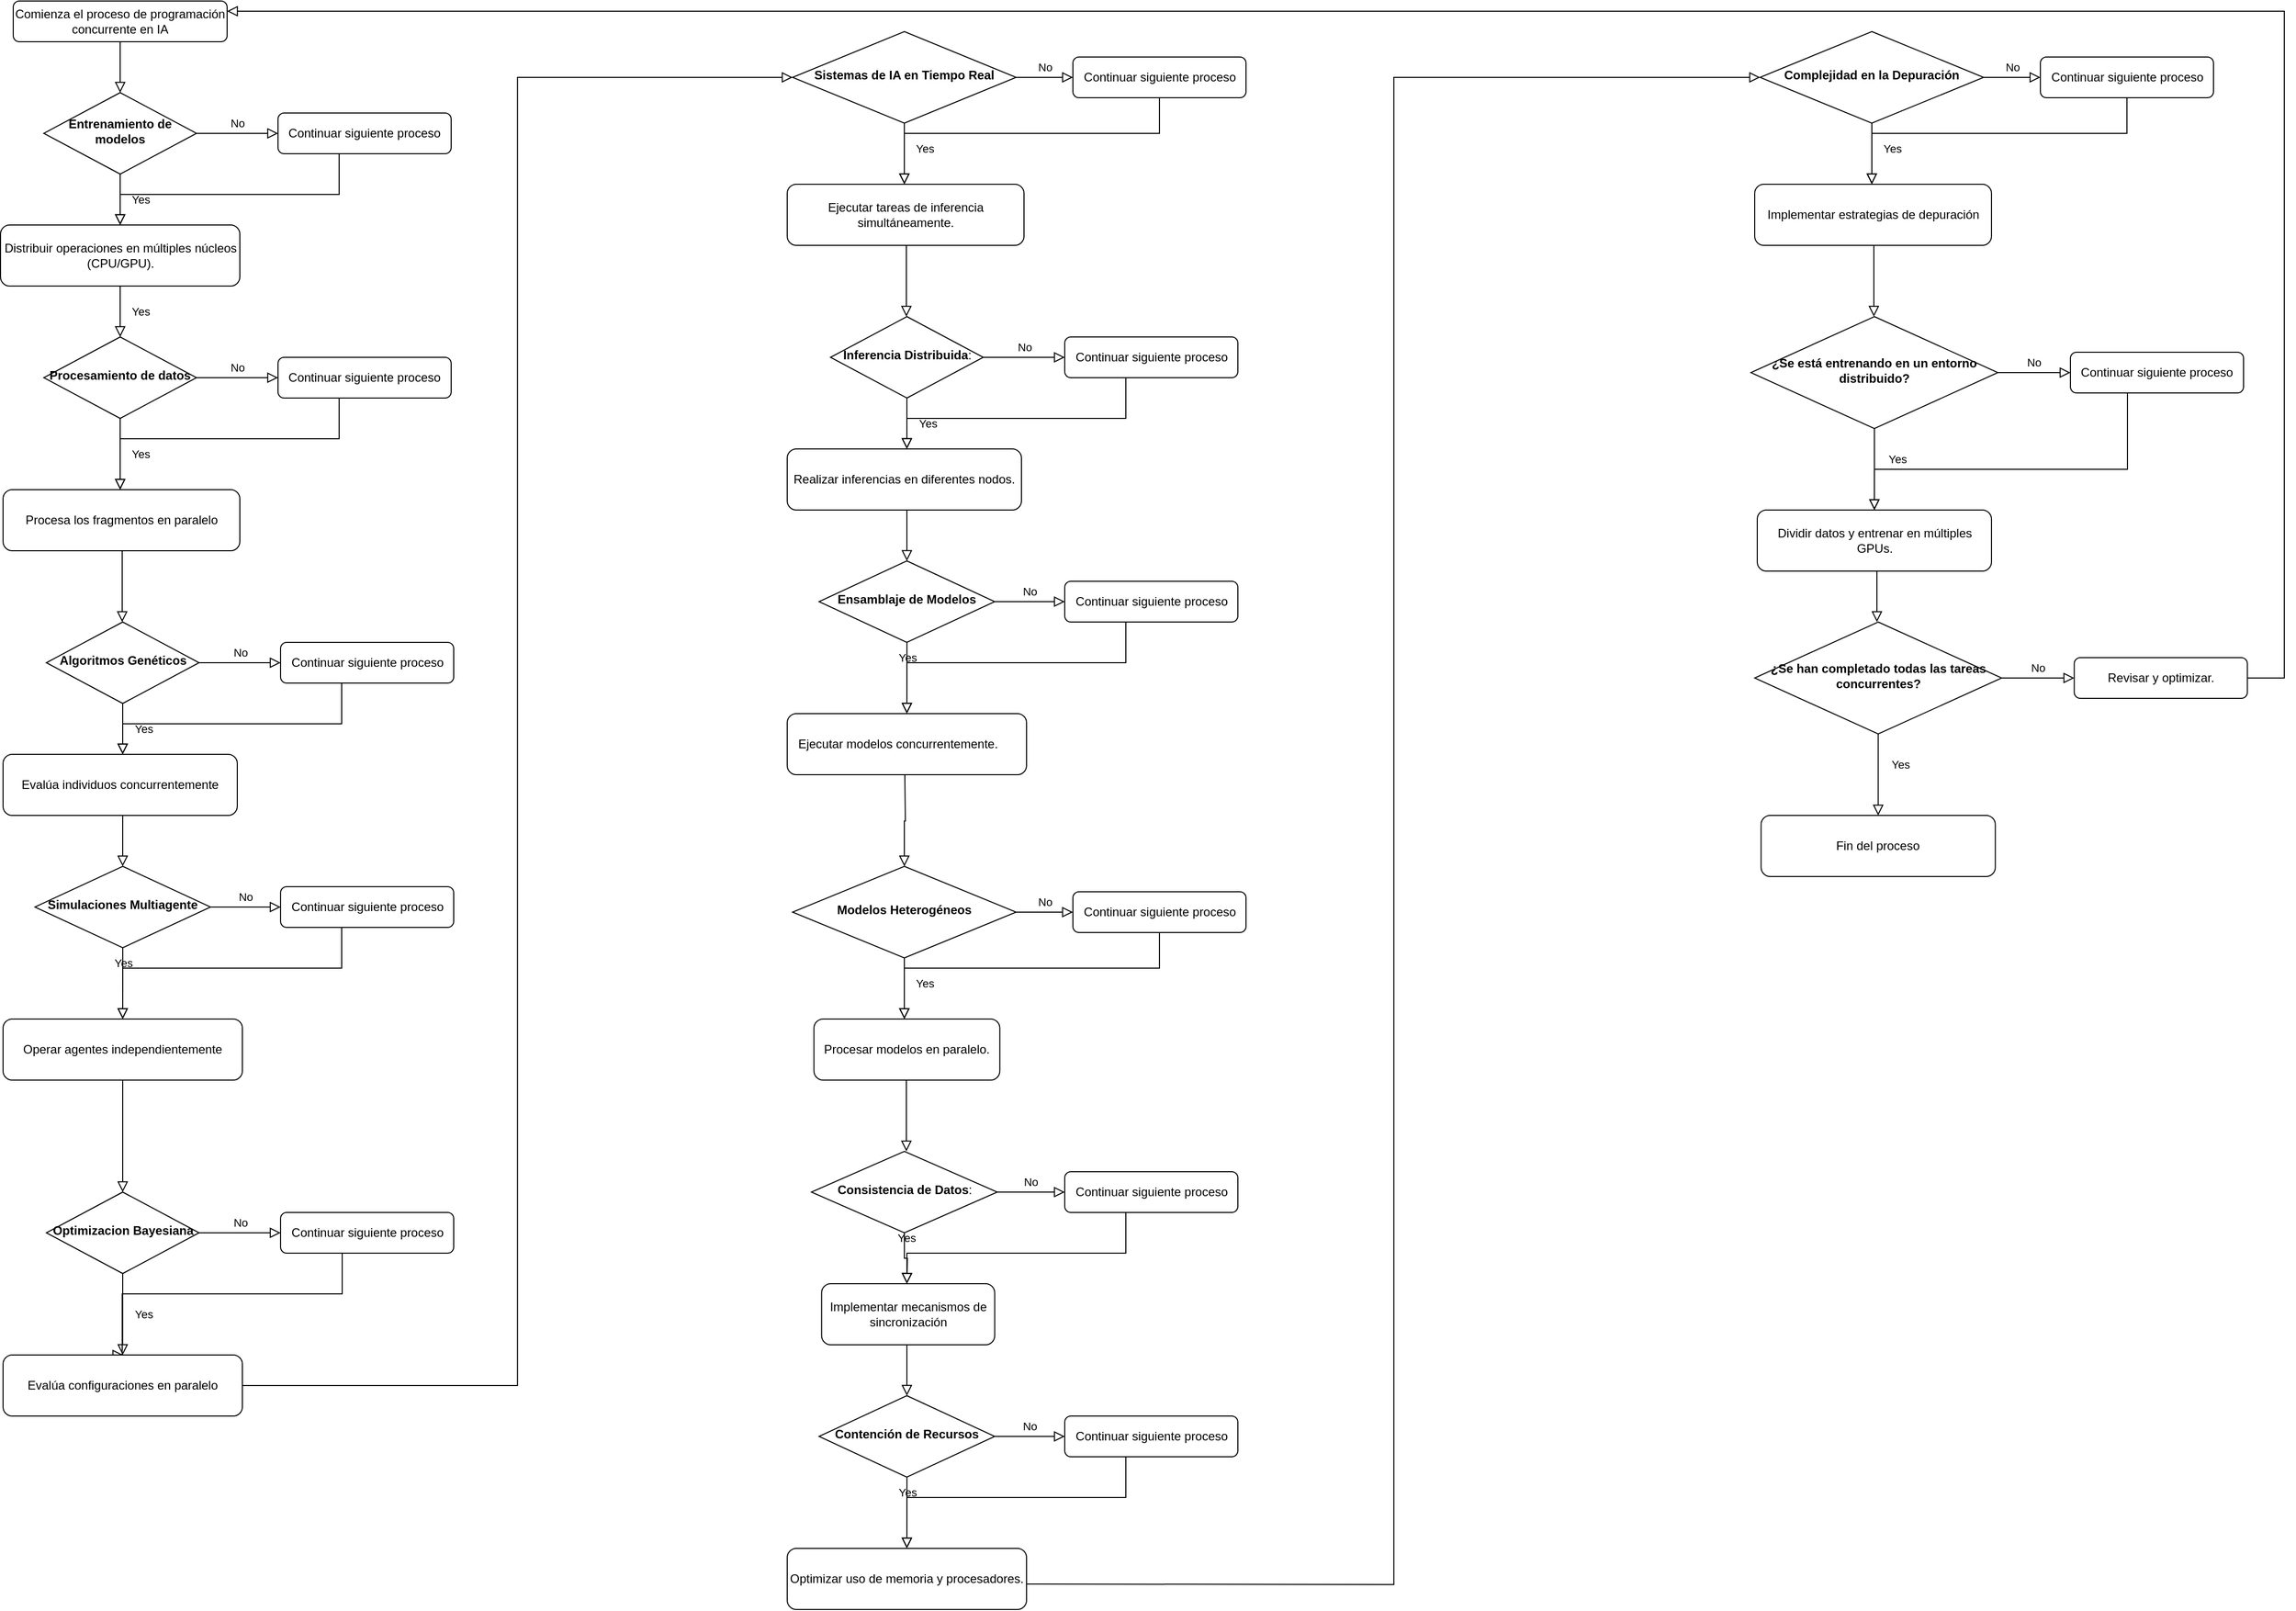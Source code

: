 <mxfile version="24.7.8">
  <diagram id="C5RBs43oDa-KdzZeNtuy" name="Page-1">
    <mxGraphModel dx="4400" dy="2130" grid="1" gridSize="10" guides="1" tooltips="1" connect="1" arrows="1" fold="1" page="1" pageScale="1" pageWidth="827" pageHeight="1169" math="0" shadow="0">
      <root>
        <mxCell id="WIyWlLk6GJQsqaUBKTNV-0" />
        <mxCell id="WIyWlLk6GJQsqaUBKTNV-1" parent="WIyWlLk6GJQsqaUBKTNV-0" />
        <mxCell id="WIyWlLk6GJQsqaUBKTNV-2" value="" style="rounded=0;html=1;jettySize=auto;orthogonalLoop=1;fontSize=11;endArrow=block;endFill=0;endSize=8;strokeWidth=1;shadow=0;labelBackgroundColor=none;edgeStyle=orthogonalEdgeStyle;" parent="WIyWlLk6GJQsqaUBKTNV-1" source="WIyWlLk6GJQsqaUBKTNV-3" target="WIyWlLk6GJQsqaUBKTNV-6" edge="1">
          <mxGeometry relative="1" as="geometry" />
        </mxCell>
        <mxCell id="WIyWlLk6GJQsqaUBKTNV-3" value="Comienza el proceso de programación concurrente en IA" style="rounded=1;whiteSpace=wrap;html=1;fontSize=12;glass=0;strokeWidth=1;shadow=0;" parent="WIyWlLk6GJQsqaUBKTNV-1" vertex="1">
          <mxGeometry x="90" y="80" width="210" height="40" as="geometry" />
        </mxCell>
        <mxCell id="WIyWlLk6GJQsqaUBKTNV-4" value="Yes" style="rounded=0;html=1;jettySize=auto;orthogonalLoop=1;fontSize=11;endArrow=block;endFill=0;endSize=8;strokeWidth=1;shadow=0;labelBackgroundColor=none;edgeStyle=orthogonalEdgeStyle;" parent="WIyWlLk6GJQsqaUBKTNV-1" source="WIyWlLk6GJQsqaUBKTNV-6" edge="1">
          <mxGeometry y="20" relative="1" as="geometry">
            <mxPoint as="offset" />
            <mxPoint x="195" y="300" as="targetPoint" />
          </mxGeometry>
        </mxCell>
        <mxCell id="WIyWlLk6GJQsqaUBKTNV-5" value="No" style="edgeStyle=orthogonalEdgeStyle;rounded=0;html=1;jettySize=auto;orthogonalLoop=1;fontSize=11;endArrow=block;endFill=0;endSize=8;strokeWidth=1;shadow=0;labelBackgroundColor=none;" parent="WIyWlLk6GJQsqaUBKTNV-1" source="WIyWlLk6GJQsqaUBKTNV-6" target="WIyWlLk6GJQsqaUBKTNV-7" edge="1">
          <mxGeometry y="10" relative="1" as="geometry">
            <mxPoint as="offset" />
          </mxGeometry>
        </mxCell>
        <mxCell id="WIyWlLk6GJQsqaUBKTNV-6" value="&lt;b&gt;Entrenamiento de modelos&lt;/b&gt;" style="rhombus;whiteSpace=wrap;html=1;shadow=0;fontFamily=Helvetica;fontSize=12;align=center;strokeWidth=1;spacing=6;spacingTop=-4;" parent="WIyWlLk6GJQsqaUBKTNV-1" vertex="1">
          <mxGeometry x="120" y="170" width="150" height="80" as="geometry" />
        </mxCell>
        <mxCell id="WIyWlLk6GJQsqaUBKTNV-7" value="Continuar siguiente proceso" style="rounded=1;whiteSpace=wrap;html=1;fontSize=12;glass=0;strokeWidth=1;shadow=0;" parent="WIyWlLk6GJQsqaUBKTNV-1" vertex="1">
          <mxGeometry x="350" y="190" width="170" height="40" as="geometry" />
        </mxCell>
        <mxCell id="CBO6Vm1dNy554DvEMSkb-5" value="" style="edgeStyle=orthogonalEdgeStyle;rounded=0;html=1;jettySize=auto;orthogonalLoop=1;fontSize=11;endArrow=block;endFill=0;endSize=8;strokeWidth=1;shadow=0;labelBackgroundColor=none;entryX=0.5;entryY=0;entryDx=0;entryDy=0;exitX=0.5;exitY=1;exitDx=0;exitDy=0;" edge="1" parent="WIyWlLk6GJQsqaUBKTNV-1" source="WIyWlLk6GJQsqaUBKTNV-7">
          <mxGeometry y="10" relative="1" as="geometry">
            <mxPoint as="offset" />
            <mxPoint x="310" y="270" as="sourcePoint" />
            <mxPoint x="195" y="300" as="targetPoint" />
            <Array as="points">
              <mxPoint x="410" y="230" />
              <mxPoint x="410" y="270" />
              <mxPoint x="195" y="270" />
            </Array>
          </mxGeometry>
        </mxCell>
        <mxCell id="CBO6Vm1dNy554DvEMSkb-6" value="Yes" style="rounded=0;html=1;jettySize=auto;orthogonalLoop=1;fontSize=11;endArrow=block;endFill=0;endSize=8;strokeWidth=1;shadow=0;labelBackgroundColor=none;edgeStyle=orthogonalEdgeStyle;" edge="1" parent="WIyWlLk6GJQsqaUBKTNV-1">
          <mxGeometry y="20" relative="1" as="geometry">
            <mxPoint as="offset" />
            <mxPoint x="195" y="560" as="targetPoint" />
            <mxPoint x="195" y="490" as="sourcePoint" />
          </mxGeometry>
        </mxCell>
        <mxCell id="CBO6Vm1dNy554DvEMSkb-7" value="No" style="edgeStyle=orthogonalEdgeStyle;rounded=0;html=1;jettySize=auto;orthogonalLoop=1;fontSize=11;endArrow=block;endFill=0;endSize=8;strokeWidth=1;shadow=0;labelBackgroundColor=none;" edge="1" parent="WIyWlLk6GJQsqaUBKTNV-1" source="CBO6Vm1dNy554DvEMSkb-8" target="CBO6Vm1dNy554DvEMSkb-9">
          <mxGeometry y="10" relative="1" as="geometry">
            <mxPoint as="offset" />
          </mxGeometry>
        </mxCell>
        <mxCell id="CBO6Vm1dNy554DvEMSkb-8" value="&lt;b&gt;Procesamiento de datos&lt;/b&gt;" style="rhombus;whiteSpace=wrap;html=1;shadow=0;fontFamily=Helvetica;fontSize=12;align=center;strokeWidth=1;spacing=6;spacingTop=-4;" vertex="1" parent="WIyWlLk6GJQsqaUBKTNV-1">
          <mxGeometry x="120" y="410" width="150" height="80" as="geometry" />
        </mxCell>
        <mxCell id="CBO6Vm1dNy554DvEMSkb-9" value="Continuar siguiente proceso" style="rounded=1;whiteSpace=wrap;html=1;fontSize=12;glass=0;strokeWidth=1;shadow=0;" vertex="1" parent="WIyWlLk6GJQsqaUBKTNV-1">
          <mxGeometry x="350" y="430" width="170" height="40" as="geometry" />
        </mxCell>
        <mxCell id="CBO6Vm1dNy554DvEMSkb-10" value="" style="edgeStyle=orthogonalEdgeStyle;rounded=0;html=1;jettySize=auto;orthogonalLoop=1;fontSize=11;endArrow=block;endFill=0;endSize=8;strokeWidth=1;shadow=0;labelBackgroundColor=none;exitX=0.5;exitY=1;exitDx=0;exitDy=0;" edge="1" parent="WIyWlLk6GJQsqaUBKTNV-1" source="CBO6Vm1dNy554DvEMSkb-9">
          <mxGeometry y="10" relative="1" as="geometry">
            <mxPoint as="offset" />
            <mxPoint x="310" y="510" as="sourcePoint" />
            <mxPoint x="195" y="560" as="targetPoint" />
            <Array as="points">
              <mxPoint x="410" y="470" />
              <mxPoint x="410" y="510" />
              <mxPoint x="195" y="510" />
            </Array>
          </mxGeometry>
        </mxCell>
        <mxCell id="CBO6Vm1dNy554DvEMSkb-23" value="Distribuir operaciones en múltiples núcleos (CPU/GPU)." style="rounded=1;whiteSpace=wrap;html=1;" vertex="1" parent="WIyWlLk6GJQsqaUBKTNV-1">
          <mxGeometry x="77.5" y="300" width="235" height="60" as="geometry" />
        </mxCell>
        <mxCell id="CBO6Vm1dNy554DvEMSkb-29" value="Yes" style="rounded=0;html=1;jettySize=auto;orthogonalLoop=1;fontSize=11;endArrow=block;endFill=0;endSize=8;strokeWidth=1;shadow=0;labelBackgroundColor=none;edgeStyle=orthogonalEdgeStyle;" edge="1" parent="WIyWlLk6GJQsqaUBKTNV-1">
          <mxGeometry y="20" relative="1" as="geometry">
            <mxPoint as="offset" />
            <mxPoint x="195" y="410" as="targetPoint" />
            <mxPoint x="195" y="360" as="sourcePoint" />
          </mxGeometry>
        </mxCell>
        <mxCell id="CBO6Vm1dNy554DvEMSkb-36" value="Procesa los fragmentos en paralelo" style="rounded=1;whiteSpace=wrap;html=1;" vertex="1" parent="WIyWlLk6GJQsqaUBKTNV-1">
          <mxGeometry x="80" y="560" width="232.5" height="60" as="geometry" />
        </mxCell>
        <mxCell id="CBO6Vm1dNy554DvEMSkb-37" value="Yes" style="rounded=0;html=1;jettySize=auto;orthogonalLoop=1;fontSize=11;endArrow=block;endFill=0;endSize=8;strokeWidth=1;shadow=0;labelBackgroundColor=none;edgeStyle=orthogonalEdgeStyle;" edge="1" parent="WIyWlLk6GJQsqaUBKTNV-1" source="CBO6Vm1dNy554DvEMSkb-39">
          <mxGeometry y="20" relative="1" as="geometry">
            <mxPoint as="offset" />
            <mxPoint x="197.5" y="820" as="targetPoint" />
          </mxGeometry>
        </mxCell>
        <mxCell id="CBO6Vm1dNy554DvEMSkb-38" value="No" style="edgeStyle=orthogonalEdgeStyle;rounded=0;html=1;jettySize=auto;orthogonalLoop=1;fontSize=11;endArrow=block;endFill=0;endSize=8;strokeWidth=1;shadow=0;labelBackgroundColor=none;" edge="1" parent="WIyWlLk6GJQsqaUBKTNV-1" source="CBO6Vm1dNy554DvEMSkb-39" target="CBO6Vm1dNy554DvEMSkb-40">
          <mxGeometry y="10" relative="1" as="geometry">
            <mxPoint as="offset" />
          </mxGeometry>
        </mxCell>
        <mxCell id="CBO6Vm1dNy554DvEMSkb-39" value="&lt;b&gt;Algoritmos Genéticos&lt;/b&gt;" style="rhombus;whiteSpace=wrap;html=1;shadow=0;fontFamily=Helvetica;fontSize=12;align=center;strokeWidth=1;spacing=6;spacingTop=-4;" vertex="1" parent="WIyWlLk6GJQsqaUBKTNV-1">
          <mxGeometry x="122.5" y="690" width="150" height="80" as="geometry" />
        </mxCell>
        <mxCell id="CBO6Vm1dNy554DvEMSkb-40" value="Continuar siguiente proceso" style="rounded=1;whiteSpace=wrap;html=1;fontSize=12;glass=0;strokeWidth=1;shadow=0;" vertex="1" parent="WIyWlLk6GJQsqaUBKTNV-1">
          <mxGeometry x="352.5" y="710" width="170" height="40" as="geometry" />
        </mxCell>
        <mxCell id="CBO6Vm1dNy554DvEMSkb-41" value="" style="edgeStyle=orthogonalEdgeStyle;rounded=0;html=1;jettySize=auto;orthogonalLoop=1;fontSize=11;endArrow=block;endFill=0;endSize=8;strokeWidth=1;shadow=0;labelBackgroundColor=none;entryX=0.5;entryY=0;entryDx=0;entryDy=0;exitX=0.5;exitY=1;exitDx=0;exitDy=0;" edge="1" parent="WIyWlLk6GJQsqaUBKTNV-1" source="CBO6Vm1dNy554DvEMSkb-40">
          <mxGeometry y="10" relative="1" as="geometry">
            <mxPoint as="offset" />
            <mxPoint x="312.5" y="790" as="sourcePoint" />
            <mxPoint x="197.5" y="820" as="targetPoint" />
            <Array as="points">
              <mxPoint x="412.5" y="750" />
              <mxPoint x="412.5" y="790" />
              <mxPoint x="197.5" y="790" />
            </Array>
          </mxGeometry>
        </mxCell>
        <mxCell id="CBO6Vm1dNy554DvEMSkb-42" value="Yes" style="rounded=0;html=1;jettySize=auto;orthogonalLoop=1;fontSize=11;endArrow=block;endFill=0;endSize=8;strokeWidth=1;shadow=0;labelBackgroundColor=none;edgeStyle=orthogonalEdgeStyle;" edge="1" parent="WIyWlLk6GJQsqaUBKTNV-1" source="CBO6Vm1dNy554DvEMSkb-44">
          <mxGeometry y="20" relative="1" as="geometry">
            <mxPoint as="offset" />
            <mxPoint x="197.5" y="1080" as="targetPoint" />
          </mxGeometry>
        </mxCell>
        <mxCell id="CBO6Vm1dNy554DvEMSkb-43" value="No" style="edgeStyle=orthogonalEdgeStyle;rounded=0;html=1;jettySize=auto;orthogonalLoop=1;fontSize=11;endArrow=block;endFill=0;endSize=8;strokeWidth=1;shadow=0;labelBackgroundColor=none;" edge="1" parent="WIyWlLk6GJQsqaUBKTNV-1" source="CBO6Vm1dNy554DvEMSkb-44" target="CBO6Vm1dNy554DvEMSkb-45">
          <mxGeometry y="10" relative="1" as="geometry">
            <mxPoint as="offset" />
          </mxGeometry>
        </mxCell>
        <mxCell id="CBO6Vm1dNy554DvEMSkb-44" value="&lt;b&gt;Simulaciones Multiagente&lt;/b&gt;" style="rhombus;whiteSpace=wrap;html=1;shadow=0;fontFamily=Helvetica;fontSize=12;align=center;strokeWidth=1;spacing=6;spacingTop=-4;" vertex="1" parent="WIyWlLk6GJQsqaUBKTNV-1">
          <mxGeometry x="111.25" y="930" width="172.5" height="80" as="geometry" />
        </mxCell>
        <mxCell id="CBO6Vm1dNy554DvEMSkb-45" value="Continuar siguiente proceso" style="rounded=1;whiteSpace=wrap;html=1;fontSize=12;glass=0;strokeWidth=1;shadow=0;" vertex="1" parent="WIyWlLk6GJQsqaUBKTNV-1">
          <mxGeometry x="352.5" y="950" width="170" height="40" as="geometry" />
        </mxCell>
        <mxCell id="CBO6Vm1dNy554DvEMSkb-46" value="" style="edgeStyle=orthogonalEdgeStyle;rounded=0;html=1;jettySize=auto;orthogonalLoop=1;fontSize=11;endArrow=block;endFill=0;endSize=8;strokeWidth=1;shadow=0;labelBackgroundColor=none;exitX=0.5;exitY=1;exitDx=0;exitDy=0;" edge="1" parent="WIyWlLk6GJQsqaUBKTNV-1" source="CBO6Vm1dNy554DvEMSkb-45">
          <mxGeometry y="10" relative="1" as="geometry">
            <mxPoint as="offset" />
            <mxPoint x="312.5" y="1030" as="sourcePoint" />
            <mxPoint x="197.5" y="1080" as="targetPoint" />
            <Array as="points">
              <mxPoint x="412.5" y="990" />
              <mxPoint x="412.5" y="1030" />
              <mxPoint x="197.5" y="1030" />
            </Array>
          </mxGeometry>
        </mxCell>
        <mxCell id="CBO6Vm1dNy554DvEMSkb-47" value="Evalúa individuos concurrentemente" style="rounded=1;whiteSpace=wrap;html=1;" vertex="1" parent="WIyWlLk6GJQsqaUBKTNV-1">
          <mxGeometry x="80" y="820" width="230" height="60" as="geometry" />
        </mxCell>
        <mxCell id="CBO6Vm1dNy554DvEMSkb-48" value="" style="rounded=0;html=1;jettySize=auto;orthogonalLoop=1;fontSize=11;endArrow=block;endFill=0;endSize=8;strokeWidth=1;shadow=0;labelBackgroundColor=none;edgeStyle=orthogonalEdgeStyle;" edge="1" parent="WIyWlLk6GJQsqaUBKTNV-1">
          <mxGeometry x="-0.012" y="20" relative="1" as="geometry">
            <mxPoint as="offset" />
            <mxPoint x="197.5" y="930" as="targetPoint" />
            <mxPoint x="197.5" y="880" as="sourcePoint" />
          </mxGeometry>
        </mxCell>
        <mxCell id="CBO6Vm1dNy554DvEMSkb-49" value="Operar agentes independientemente" style="rounded=1;whiteSpace=wrap;html=1;" vertex="1" parent="WIyWlLk6GJQsqaUBKTNV-1">
          <mxGeometry x="80" y="1080" width="235" height="60" as="geometry" />
        </mxCell>
        <mxCell id="CBO6Vm1dNy554DvEMSkb-52" value="" style="rounded=0;html=1;jettySize=auto;orthogonalLoop=1;fontSize=11;endArrow=block;endFill=0;endSize=8;strokeWidth=1;shadow=0;labelBackgroundColor=none;edgeStyle=orthogonalEdgeStyle;" edge="1" parent="WIyWlLk6GJQsqaUBKTNV-1">
          <mxGeometry x="0.008" y="20" relative="1" as="geometry">
            <mxPoint as="offset" />
            <mxPoint x="197" y="690" as="targetPoint" />
            <mxPoint x="197" y="620" as="sourcePoint" />
          </mxGeometry>
        </mxCell>
        <mxCell id="CBO6Vm1dNy554DvEMSkb-87" value="Yes" style="rounded=0;html=1;jettySize=auto;orthogonalLoop=1;fontSize=11;endArrow=block;endFill=0;endSize=8;strokeWidth=1;shadow=0;labelBackgroundColor=none;edgeStyle=orthogonalEdgeStyle;entryX=0.5;entryY=0;entryDx=0;entryDy=0;" edge="1" parent="WIyWlLk6GJQsqaUBKTNV-1" source="CBO6Vm1dNy554DvEMSkb-89" target="CBO6Vm1dNy554DvEMSkb-97">
          <mxGeometry y="20" relative="1" as="geometry">
            <mxPoint as="offset" />
            <mxPoint x="197.5" y="1380" as="targetPoint" />
          </mxGeometry>
        </mxCell>
        <mxCell id="CBO6Vm1dNy554DvEMSkb-88" value="No" style="edgeStyle=orthogonalEdgeStyle;rounded=0;html=1;jettySize=auto;orthogonalLoop=1;fontSize=11;endArrow=block;endFill=0;endSize=8;strokeWidth=1;shadow=0;labelBackgroundColor=none;" edge="1" parent="WIyWlLk6GJQsqaUBKTNV-1" source="CBO6Vm1dNy554DvEMSkb-89" target="CBO6Vm1dNy554DvEMSkb-90">
          <mxGeometry y="10" relative="1" as="geometry">
            <mxPoint as="offset" />
          </mxGeometry>
        </mxCell>
        <mxCell id="CBO6Vm1dNy554DvEMSkb-89" value="&lt;b&gt;Optimizacion Bayesiana&lt;/b&gt;" style="rhombus;whiteSpace=wrap;html=1;shadow=0;fontFamily=Helvetica;fontSize=12;align=center;strokeWidth=1;spacing=6;spacingTop=-4;" vertex="1" parent="WIyWlLk6GJQsqaUBKTNV-1">
          <mxGeometry x="122.5" y="1250" width="150" height="80" as="geometry" />
        </mxCell>
        <mxCell id="CBO6Vm1dNy554DvEMSkb-90" value="Continuar siguiente proceso" style="rounded=1;whiteSpace=wrap;html=1;fontSize=12;glass=0;strokeWidth=1;shadow=0;" vertex="1" parent="WIyWlLk6GJQsqaUBKTNV-1">
          <mxGeometry x="352.5" y="1270" width="170" height="40" as="geometry" />
        </mxCell>
        <mxCell id="CBO6Vm1dNy554DvEMSkb-91" value="" style="edgeStyle=orthogonalEdgeStyle;rounded=0;html=1;jettySize=auto;orthogonalLoop=1;fontSize=11;endArrow=block;endFill=0;endSize=8;strokeWidth=1;shadow=0;labelBackgroundColor=none;exitX=0.5;exitY=1;exitDx=0;exitDy=0;" edge="1" parent="WIyWlLk6GJQsqaUBKTNV-1" source="CBO6Vm1dNy554DvEMSkb-90">
          <mxGeometry y="10" relative="1" as="geometry">
            <mxPoint as="offset" />
            <mxPoint x="312.5" y="1350" as="sourcePoint" />
            <mxPoint x="198" y="1410" as="targetPoint" />
            <Array as="points">
              <mxPoint x="413" y="1310" />
              <mxPoint x="413" y="1350" />
              <mxPoint x="197" y="1350" />
            </Array>
          </mxGeometry>
        </mxCell>
        <mxCell id="CBO6Vm1dNy554DvEMSkb-92" value="Yes" style="rounded=0;html=1;jettySize=auto;orthogonalLoop=1;fontSize=11;endArrow=block;endFill=0;endSize=8;strokeWidth=1;shadow=0;labelBackgroundColor=none;edgeStyle=orthogonalEdgeStyle;" edge="1" parent="WIyWlLk6GJQsqaUBKTNV-1">
          <mxGeometry y="20" relative="1" as="geometry">
            <mxPoint as="offset" />
            <mxPoint x="965" y="260" as="targetPoint" />
            <mxPoint x="965" y="190" as="sourcePoint" />
          </mxGeometry>
        </mxCell>
        <mxCell id="CBO6Vm1dNy554DvEMSkb-93" value="No" style="edgeStyle=orthogonalEdgeStyle;rounded=0;html=1;jettySize=auto;orthogonalLoop=1;fontSize=11;endArrow=block;endFill=0;endSize=8;strokeWidth=1;shadow=0;labelBackgroundColor=none;" edge="1" parent="WIyWlLk6GJQsqaUBKTNV-1" source="CBO6Vm1dNy554DvEMSkb-94" target="CBO6Vm1dNy554DvEMSkb-95">
          <mxGeometry y="10" relative="1" as="geometry">
            <mxPoint as="offset" />
          </mxGeometry>
        </mxCell>
        <mxCell id="CBO6Vm1dNy554DvEMSkb-94" value="&lt;b&gt;Sistemas de IA en Tiempo Real&lt;/b&gt;" style="rhombus;whiteSpace=wrap;html=1;shadow=0;fontFamily=Helvetica;fontSize=12;align=center;strokeWidth=1;spacing=6;spacingTop=-4;" vertex="1" parent="WIyWlLk6GJQsqaUBKTNV-1">
          <mxGeometry x="855.25" y="110" width="219.5" height="90" as="geometry" />
        </mxCell>
        <mxCell id="CBO6Vm1dNy554DvEMSkb-95" value="Continuar siguiente proceso" style="rounded=1;whiteSpace=wrap;html=1;fontSize=12;glass=0;strokeWidth=1;shadow=0;" vertex="1" parent="WIyWlLk6GJQsqaUBKTNV-1">
          <mxGeometry x="1130.5" y="135" width="170" height="40" as="geometry" />
        </mxCell>
        <mxCell id="CBO6Vm1dNy554DvEMSkb-96" value="" style="edgeStyle=orthogonalEdgeStyle;rounded=0;html=1;jettySize=auto;orthogonalLoop=1;fontSize=11;endArrow=block;endFill=0;endSize=8;strokeWidth=1;shadow=0;labelBackgroundColor=none;exitX=0.5;exitY=1;exitDx=0;exitDy=0;" edge="1" parent="WIyWlLk6GJQsqaUBKTNV-1" source="CBO6Vm1dNy554DvEMSkb-95">
          <mxGeometry y="10" relative="1" as="geometry">
            <mxPoint as="offset" />
            <mxPoint x="1080" y="210" as="sourcePoint" />
            <mxPoint x="965" y="260" as="targetPoint" />
            <Array as="points">
              <mxPoint x="1215.5" y="210" />
              <mxPoint x="965.5" y="210" />
            </Array>
          </mxGeometry>
        </mxCell>
        <mxCell id="CBO6Vm1dNy554DvEMSkb-97" value="Evalúa configuraciones en paralelo" style="rounded=1;whiteSpace=wrap;html=1;" vertex="1" parent="WIyWlLk6GJQsqaUBKTNV-1">
          <mxGeometry x="80" y="1410" width="235" height="60" as="geometry" />
        </mxCell>
        <mxCell id="CBO6Vm1dNy554DvEMSkb-98" value="" style="rounded=0;html=1;jettySize=auto;orthogonalLoop=1;fontSize=11;endArrow=block;endFill=0;endSize=8;strokeWidth=1;shadow=0;labelBackgroundColor=none;edgeStyle=orthogonalEdgeStyle;entryX=0;entryY=0.5;entryDx=0;entryDy=0;exitX=1;exitY=0.5;exitDx=0;exitDy=0;" edge="1" parent="WIyWlLk6GJQsqaUBKTNV-1" source="CBO6Vm1dNy554DvEMSkb-97" target="CBO6Vm1dNy554DvEMSkb-94">
          <mxGeometry y="20" relative="1" as="geometry">
            <mxPoint as="offset" />
            <mxPoint x="804.5" y="350" as="targetPoint" />
            <mxPoint x="500" y="290" as="sourcePoint" />
          </mxGeometry>
        </mxCell>
        <mxCell id="CBO6Vm1dNy554DvEMSkb-99" value="Ejecutar tareas de inferencia simultáneamente." style="rounded=1;whiteSpace=wrap;html=1;" vertex="1" parent="WIyWlLk6GJQsqaUBKTNV-1">
          <mxGeometry x="850" y="260" width="232.5" height="60" as="geometry" />
        </mxCell>
        <mxCell id="CBO6Vm1dNy554DvEMSkb-100" value="Yes" style="rounded=0;html=1;jettySize=auto;orthogonalLoop=1;fontSize=11;endArrow=block;endFill=0;endSize=8;strokeWidth=1;shadow=0;labelBackgroundColor=none;edgeStyle=orthogonalEdgeStyle;" edge="1" parent="WIyWlLk6GJQsqaUBKTNV-1" source="CBO6Vm1dNy554DvEMSkb-102">
          <mxGeometry y="20" relative="1" as="geometry">
            <mxPoint as="offset" />
            <mxPoint x="967.5" y="520" as="targetPoint" />
          </mxGeometry>
        </mxCell>
        <mxCell id="CBO6Vm1dNy554DvEMSkb-101" value="No" style="edgeStyle=orthogonalEdgeStyle;rounded=0;html=1;jettySize=auto;orthogonalLoop=1;fontSize=11;endArrow=block;endFill=0;endSize=8;strokeWidth=1;shadow=0;labelBackgroundColor=none;" edge="1" parent="WIyWlLk6GJQsqaUBKTNV-1" source="CBO6Vm1dNy554DvEMSkb-102" target="CBO6Vm1dNy554DvEMSkb-103">
          <mxGeometry y="10" relative="1" as="geometry">
            <mxPoint as="offset" />
          </mxGeometry>
        </mxCell>
        <mxCell id="CBO6Vm1dNy554DvEMSkb-102" value="&lt;strong&gt;Inferencia Distribuida&lt;/strong&gt;:" style="rhombus;whiteSpace=wrap;html=1;shadow=0;fontFamily=Helvetica;fontSize=12;align=center;strokeWidth=1;spacing=6;spacingTop=-4;" vertex="1" parent="WIyWlLk6GJQsqaUBKTNV-1">
          <mxGeometry x="892.5" y="390" width="150" height="80" as="geometry" />
        </mxCell>
        <mxCell id="CBO6Vm1dNy554DvEMSkb-103" value="Continuar siguiente proceso" style="rounded=1;whiteSpace=wrap;html=1;fontSize=12;glass=0;strokeWidth=1;shadow=0;" vertex="1" parent="WIyWlLk6GJQsqaUBKTNV-1">
          <mxGeometry x="1122.5" y="410" width="170" height="40" as="geometry" />
        </mxCell>
        <mxCell id="CBO6Vm1dNy554DvEMSkb-104" value="" style="edgeStyle=orthogonalEdgeStyle;rounded=0;html=1;jettySize=auto;orthogonalLoop=1;fontSize=11;endArrow=block;endFill=0;endSize=8;strokeWidth=1;shadow=0;labelBackgroundColor=none;entryX=0.5;entryY=0;entryDx=0;entryDy=0;exitX=0.5;exitY=1;exitDx=0;exitDy=0;" edge="1" parent="WIyWlLk6GJQsqaUBKTNV-1" source="CBO6Vm1dNy554DvEMSkb-103">
          <mxGeometry y="10" relative="1" as="geometry">
            <mxPoint as="offset" />
            <mxPoint x="1082.5" y="490" as="sourcePoint" />
            <mxPoint x="967.5" y="520" as="targetPoint" />
            <Array as="points">
              <mxPoint x="1182.5" y="450" />
              <mxPoint x="1182.5" y="490" />
              <mxPoint x="967.5" y="490" />
            </Array>
          </mxGeometry>
        </mxCell>
        <mxCell id="CBO6Vm1dNy554DvEMSkb-105" value="Yes" style="rounded=0;html=1;jettySize=auto;orthogonalLoop=1;fontSize=11;endArrow=block;endFill=0;endSize=8;strokeWidth=1;shadow=0;labelBackgroundColor=none;edgeStyle=orthogonalEdgeStyle;" edge="1" parent="WIyWlLk6GJQsqaUBKTNV-1" source="CBO6Vm1dNy554DvEMSkb-107">
          <mxGeometry y="20" relative="1" as="geometry">
            <mxPoint as="offset" />
            <mxPoint x="967.5" y="780" as="targetPoint" />
          </mxGeometry>
        </mxCell>
        <mxCell id="CBO6Vm1dNy554DvEMSkb-106" value="No" style="edgeStyle=orthogonalEdgeStyle;rounded=0;html=1;jettySize=auto;orthogonalLoop=1;fontSize=11;endArrow=block;endFill=0;endSize=8;strokeWidth=1;shadow=0;labelBackgroundColor=none;" edge="1" parent="WIyWlLk6GJQsqaUBKTNV-1" source="CBO6Vm1dNy554DvEMSkb-107" target="CBO6Vm1dNy554DvEMSkb-108">
          <mxGeometry y="10" relative="1" as="geometry">
            <mxPoint as="offset" />
          </mxGeometry>
        </mxCell>
        <mxCell id="CBO6Vm1dNy554DvEMSkb-107" value="&lt;strong&gt;Ensamblaje de Modelos&lt;/strong&gt;" style="rhombus;whiteSpace=wrap;html=1;shadow=0;fontFamily=Helvetica;fontSize=12;align=center;strokeWidth=1;spacing=6;spacingTop=-4;" vertex="1" parent="WIyWlLk6GJQsqaUBKTNV-1">
          <mxGeometry x="881.25" y="630" width="172.5" height="80" as="geometry" />
        </mxCell>
        <mxCell id="CBO6Vm1dNy554DvEMSkb-108" value="Continuar siguiente proceso" style="rounded=1;whiteSpace=wrap;html=1;fontSize=12;glass=0;strokeWidth=1;shadow=0;" vertex="1" parent="WIyWlLk6GJQsqaUBKTNV-1">
          <mxGeometry x="1122.5" y="650" width="170" height="40" as="geometry" />
        </mxCell>
        <mxCell id="CBO6Vm1dNy554DvEMSkb-109" value="" style="edgeStyle=orthogonalEdgeStyle;rounded=0;html=1;jettySize=auto;orthogonalLoop=1;fontSize=11;endArrow=block;endFill=0;endSize=8;strokeWidth=1;shadow=0;labelBackgroundColor=none;exitX=0.5;exitY=1;exitDx=0;exitDy=0;" edge="1" parent="WIyWlLk6GJQsqaUBKTNV-1" source="CBO6Vm1dNy554DvEMSkb-108">
          <mxGeometry y="10" relative="1" as="geometry">
            <mxPoint as="offset" />
            <mxPoint x="1082.5" y="730" as="sourcePoint" />
            <mxPoint x="967.5" y="780" as="targetPoint" />
            <Array as="points">
              <mxPoint x="1182.5" y="690" />
              <mxPoint x="1182.5" y="730" />
              <mxPoint x="967.5" y="730" />
            </Array>
          </mxGeometry>
        </mxCell>
        <mxCell id="CBO6Vm1dNy554DvEMSkb-110" value="Realizar inferencias en diferentes nodos." style="rounded=1;whiteSpace=wrap;html=1;" vertex="1" parent="WIyWlLk6GJQsqaUBKTNV-1">
          <mxGeometry x="850" y="520" width="230" height="60" as="geometry" />
        </mxCell>
        <mxCell id="CBO6Vm1dNy554DvEMSkb-111" value="" style="rounded=0;html=1;jettySize=auto;orthogonalLoop=1;fontSize=11;endArrow=block;endFill=0;endSize=8;strokeWidth=1;shadow=0;labelBackgroundColor=none;edgeStyle=orthogonalEdgeStyle;" edge="1" parent="WIyWlLk6GJQsqaUBKTNV-1">
          <mxGeometry y="20" relative="1" as="geometry">
            <mxPoint as="offset" />
            <mxPoint x="967.5" y="630" as="targetPoint" />
            <mxPoint x="967.5" y="580" as="sourcePoint" />
          </mxGeometry>
        </mxCell>
        <mxCell id="CBO6Vm1dNy554DvEMSkb-112" value="Ejecutar modelos concurrentemente.&lt;span style=&quot;white-space: pre;&quot;&gt;&#x9;&lt;/span&gt;" style="rounded=1;whiteSpace=wrap;html=1;" vertex="1" parent="WIyWlLk6GJQsqaUBKTNV-1">
          <mxGeometry x="850" y="780" width="235" height="60" as="geometry" />
        </mxCell>
        <mxCell id="CBO6Vm1dNy554DvEMSkb-113" value="" style="rounded=0;html=1;jettySize=auto;orthogonalLoop=1;fontSize=11;endArrow=block;endFill=0;endSize=8;strokeWidth=1;shadow=0;labelBackgroundColor=none;edgeStyle=orthogonalEdgeStyle;" edge="1" parent="WIyWlLk6GJQsqaUBKTNV-1">
          <mxGeometry y="20" relative="1" as="geometry">
            <mxPoint as="offset" />
            <mxPoint x="967" y="390" as="targetPoint" />
            <mxPoint x="967" y="320" as="sourcePoint" />
          </mxGeometry>
        </mxCell>
        <mxCell id="CBO6Vm1dNy554DvEMSkb-114" value="" style="edgeStyle=orthogonalEdgeStyle;rounded=0;html=1;jettySize=auto;orthogonalLoop=1;fontSize=11;endArrow=block;endFill=0;endSize=8;strokeWidth=1;shadow=0;labelBackgroundColor=none;entryX=0.5;entryY=0;entryDx=0;entryDy=0;exitX=0.5;exitY=1;exitDx=0;exitDy=0;" edge="1" parent="WIyWlLk6GJQsqaUBKTNV-1" source="CBO6Vm1dNy554DvEMSkb-49" target="CBO6Vm1dNy554DvEMSkb-89">
          <mxGeometry y="10" relative="1" as="geometry">
            <mxPoint as="offset" />
            <mxPoint x="198" y="1170" as="sourcePoint" />
            <mxPoint x="390" y="1155" as="targetPoint" />
            <Array as="points">
              <mxPoint x="198" y="1220" />
            </Array>
          </mxGeometry>
        </mxCell>
        <mxCell id="CBO6Vm1dNy554DvEMSkb-167" value="Yes" style="rounded=0;html=1;jettySize=auto;orthogonalLoop=1;fontSize=11;endArrow=block;endFill=0;endSize=8;strokeWidth=1;shadow=0;labelBackgroundColor=none;edgeStyle=orthogonalEdgeStyle;" edge="1" parent="WIyWlLk6GJQsqaUBKTNV-1">
          <mxGeometry y="20" relative="1" as="geometry">
            <mxPoint as="offset" />
            <mxPoint x="965" y="1080" as="targetPoint" />
            <mxPoint x="965" y="1010" as="sourcePoint" />
          </mxGeometry>
        </mxCell>
        <mxCell id="CBO6Vm1dNy554DvEMSkb-168" value="No" style="edgeStyle=orthogonalEdgeStyle;rounded=0;html=1;jettySize=auto;orthogonalLoop=1;fontSize=11;endArrow=block;endFill=0;endSize=8;strokeWidth=1;shadow=0;labelBackgroundColor=none;" edge="1" parent="WIyWlLk6GJQsqaUBKTNV-1" source="CBO6Vm1dNy554DvEMSkb-169" target="CBO6Vm1dNy554DvEMSkb-170">
          <mxGeometry y="10" relative="1" as="geometry">
            <mxPoint as="offset" />
          </mxGeometry>
        </mxCell>
        <mxCell id="CBO6Vm1dNy554DvEMSkb-169" value="&lt;b&gt;Modelos Heterogéneos&lt;/b&gt;" style="rhombus;whiteSpace=wrap;html=1;shadow=0;fontFamily=Helvetica;fontSize=12;align=center;strokeWidth=1;spacing=6;spacingTop=-4;" vertex="1" parent="WIyWlLk6GJQsqaUBKTNV-1">
          <mxGeometry x="855.25" y="930" width="219.5" height="90" as="geometry" />
        </mxCell>
        <mxCell id="CBO6Vm1dNy554DvEMSkb-170" value="Continuar siguiente proceso" style="rounded=1;whiteSpace=wrap;html=1;fontSize=12;glass=0;strokeWidth=1;shadow=0;" vertex="1" parent="WIyWlLk6GJQsqaUBKTNV-1">
          <mxGeometry x="1130.5" y="955" width="170" height="40" as="geometry" />
        </mxCell>
        <mxCell id="CBO6Vm1dNy554DvEMSkb-171" value="" style="edgeStyle=orthogonalEdgeStyle;rounded=0;html=1;jettySize=auto;orthogonalLoop=1;fontSize=11;endArrow=block;endFill=0;endSize=8;strokeWidth=1;shadow=0;labelBackgroundColor=none;exitX=0.5;exitY=1;exitDx=0;exitDy=0;" edge="1" parent="WIyWlLk6GJQsqaUBKTNV-1" source="CBO6Vm1dNy554DvEMSkb-170">
          <mxGeometry y="10" relative="1" as="geometry">
            <mxPoint as="offset" />
            <mxPoint x="1080" y="1030" as="sourcePoint" />
            <mxPoint x="965" y="1080" as="targetPoint" />
            <Array as="points">
              <mxPoint x="1215.5" y="1030" />
              <mxPoint x="965.5" y="1030" />
            </Array>
          </mxGeometry>
        </mxCell>
        <mxCell id="CBO6Vm1dNy554DvEMSkb-172" value="Procesar modelos en paralelo." style="rounded=1;whiteSpace=wrap;html=1;" vertex="1" parent="WIyWlLk6GJQsqaUBKTNV-1">
          <mxGeometry x="876.25" y="1080" width="182.5" height="60" as="geometry" />
        </mxCell>
        <mxCell id="CBO6Vm1dNy554DvEMSkb-173" value="Yes" style="rounded=0;html=1;jettySize=auto;orthogonalLoop=1;fontSize=11;endArrow=block;endFill=0;endSize=8;strokeWidth=1;shadow=0;labelBackgroundColor=none;edgeStyle=orthogonalEdgeStyle;" edge="1" parent="WIyWlLk6GJQsqaUBKTNV-1" source="CBO6Vm1dNy554DvEMSkb-175">
          <mxGeometry y="20" relative="1" as="geometry">
            <mxPoint as="offset" />
            <mxPoint x="967.5" y="1340" as="targetPoint" />
          </mxGeometry>
        </mxCell>
        <mxCell id="CBO6Vm1dNy554DvEMSkb-174" value="No" style="edgeStyle=orthogonalEdgeStyle;rounded=0;html=1;jettySize=auto;orthogonalLoop=1;fontSize=11;endArrow=block;endFill=0;endSize=8;strokeWidth=1;shadow=0;labelBackgroundColor=none;" edge="1" parent="WIyWlLk6GJQsqaUBKTNV-1" source="CBO6Vm1dNy554DvEMSkb-175" target="CBO6Vm1dNy554DvEMSkb-176">
          <mxGeometry y="10" relative="1" as="geometry">
            <mxPoint as="offset" />
          </mxGeometry>
        </mxCell>
        <mxCell id="CBO6Vm1dNy554DvEMSkb-175" value="&lt;strong&gt;Consistencia de Datos&lt;/strong&gt;:" style="rhombus;whiteSpace=wrap;html=1;shadow=0;fontFamily=Helvetica;fontSize=12;align=center;strokeWidth=1;spacing=6;spacingTop=-4;" vertex="1" parent="WIyWlLk6GJQsqaUBKTNV-1">
          <mxGeometry x="873.75" y="1210" width="182.5" height="80" as="geometry" />
        </mxCell>
        <mxCell id="CBO6Vm1dNy554DvEMSkb-176" value="Continuar siguiente proceso" style="rounded=1;whiteSpace=wrap;html=1;fontSize=12;glass=0;strokeWidth=1;shadow=0;" vertex="1" parent="WIyWlLk6GJQsqaUBKTNV-1">
          <mxGeometry x="1122.5" y="1230" width="170" height="40" as="geometry" />
        </mxCell>
        <mxCell id="CBO6Vm1dNy554DvEMSkb-177" value="" style="edgeStyle=orthogonalEdgeStyle;rounded=0;html=1;jettySize=auto;orthogonalLoop=1;fontSize=11;endArrow=block;endFill=0;endSize=8;strokeWidth=1;shadow=0;labelBackgroundColor=none;entryX=0.5;entryY=0;entryDx=0;entryDy=0;exitX=0.5;exitY=1;exitDx=0;exitDy=0;" edge="1" parent="WIyWlLk6GJQsqaUBKTNV-1" source="CBO6Vm1dNy554DvEMSkb-176">
          <mxGeometry y="10" relative="1" as="geometry">
            <mxPoint as="offset" />
            <mxPoint x="1082.5" y="1310" as="sourcePoint" />
            <mxPoint x="967.5" y="1340" as="targetPoint" />
            <Array as="points">
              <mxPoint x="1182.5" y="1270" />
              <mxPoint x="1182.5" y="1310" />
              <mxPoint x="967.5" y="1310" />
            </Array>
          </mxGeometry>
        </mxCell>
        <mxCell id="CBO6Vm1dNy554DvEMSkb-178" value="Yes" style="rounded=0;html=1;jettySize=auto;orthogonalLoop=1;fontSize=11;endArrow=block;endFill=0;endSize=8;strokeWidth=1;shadow=0;labelBackgroundColor=none;edgeStyle=orthogonalEdgeStyle;" edge="1" parent="WIyWlLk6GJQsqaUBKTNV-1" source="CBO6Vm1dNy554DvEMSkb-180">
          <mxGeometry y="20" relative="1" as="geometry">
            <mxPoint as="offset" />
            <mxPoint x="967.5" y="1600" as="targetPoint" />
          </mxGeometry>
        </mxCell>
        <mxCell id="CBO6Vm1dNy554DvEMSkb-179" value="No" style="edgeStyle=orthogonalEdgeStyle;rounded=0;html=1;jettySize=auto;orthogonalLoop=1;fontSize=11;endArrow=block;endFill=0;endSize=8;strokeWidth=1;shadow=0;labelBackgroundColor=none;" edge="1" parent="WIyWlLk6GJQsqaUBKTNV-1" source="CBO6Vm1dNy554DvEMSkb-180" target="CBO6Vm1dNy554DvEMSkb-181">
          <mxGeometry y="10" relative="1" as="geometry">
            <mxPoint as="offset" />
          </mxGeometry>
        </mxCell>
        <mxCell id="CBO6Vm1dNy554DvEMSkb-180" value="&lt;b&gt;Contención de Recursos&lt;/b&gt;" style="rhombus;whiteSpace=wrap;html=1;shadow=0;fontFamily=Helvetica;fontSize=12;align=center;strokeWidth=1;spacing=6;spacingTop=-4;" vertex="1" parent="WIyWlLk6GJQsqaUBKTNV-1">
          <mxGeometry x="881.25" y="1450" width="172.5" height="80" as="geometry" />
        </mxCell>
        <mxCell id="CBO6Vm1dNy554DvEMSkb-181" value="Continuar siguiente proceso" style="rounded=1;whiteSpace=wrap;html=1;fontSize=12;glass=0;strokeWidth=1;shadow=0;" vertex="1" parent="WIyWlLk6GJQsqaUBKTNV-1">
          <mxGeometry x="1122.5" y="1470" width="170" height="40" as="geometry" />
        </mxCell>
        <mxCell id="CBO6Vm1dNy554DvEMSkb-182" value="" style="edgeStyle=orthogonalEdgeStyle;rounded=0;html=1;jettySize=auto;orthogonalLoop=1;fontSize=11;endArrow=block;endFill=0;endSize=8;strokeWidth=1;shadow=0;labelBackgroundColor=none;exitX=0.5;exitY=1;exitDx=0;exitDy=0;" edge="1" parent="WIyWlLk6GJQsqaUBKTNV-1" source="CBO6Vm1dNy554DvEMSkb-181">
          <mxGeometry y="10" relative="1" as="geometry">
            <mxPoint as="offset" />
            <mxPoint x="1082.5" y="1550" as="sourcePoint" />
            <mxPoint x="967.5" y="1600" as="targetPoint" />
            <Array as="points">
              <mxPoint x="1182.5" y="1510" />
              <mxPoint x="1182.5" y="1550" />
              <mxPoint x="967.5" y="1550" />
            </Array>
          </mxGeometry>
        </mxCell>
        <mxCell id="CBO6Vm1dNy554DvEMSkb-183" value=" Implementar mecanismos de sincronización" style="rounded=1;whiteSpace=wrap;html=1;" vertex="1" parent="WIyWlLk6GJQsqaUBKTNV-1">
          <mxGeometry x="883.75" y="1340" width="170" height="60" as="geometry" />
        </mxCell>
        <mxCell id="CBO6Vm1dNy554DvEMSkb-184" value="" style="rounded=0;html=1;jettySize=auto;orthogonalLoop=1;fontSize=11;endArrow=block;endFill=0;endSize=8;strokeWidth=1;shadow=0;labelBackgroundColor=none;edgeStyle=orthogonalEdgeStyle;" edge="1" parent="WIyWlLk6GJQsqaUBKTNV-1">
          <mxGeometry y="20" relative="1" as="geometry">
            <mxPoint as="offset" />
            <mxPoint x="967.5" y="1450" as="targetPoint" />
            <mxPoint x="967.5" y="1400" as="sourcePoint" />
          </mxGeometry>
        </mxCell>
        <mxCell id="CBO6Vm1dNy554DvEMSkb-185" value="Optimizar uso de memoria y procesadores." style="rounded=1;whiteSpace=wrap;html=1;" vertex="1" parent="WIyWlLk6GJQsqaUBKTNV-1">
          <mxGeometry x="850" y="1600" width="235" height="60" as="geometry" />
        </mxCell>
        <mxCell id="CBO6Vm1dNy554DvEMSkb-186" value="" style="rounded=0;html=1;jettySize=auto;orthogonalLoop=1;fontSize=11;endArrow=block;endFill=0;endSize=8;strokeWidth=1;shadow=0;labelBackgroundColor=none;edgeStyle=orthogonalEdgeStyle;" edge="1" parent="WIyWlLk6GJQsqaUBKTNV-1">
          <mxGeometry y="20" relative="1" as="geometry">
            <mxPoint as="offset" />
            <mxPoint x="967" y="1210" as="targetPoint" />
            <mxPoint x="967" y="1140" as="sourcePoint" />
          </mxGeometry>
        </mxCell>
        <mxCell id="CBO6Vm1dNy554DvEMSkb-188" value="" style="rounded=0;html=1;jettySize=auto;orthogonalLoop=1;fontSize=11;endArrow=block;endFill=0;endSize=8;strokeWidth=1;shadow=0;labelBackgroundColor=none;edgeStyle=orthogonalEdgeStyle;entryX=0.5;entryY=0;entryDx=0;entryDy=0;" edge="1" parent="WIyWlLk6GJQsqaUBKTNV-1" target="CBO6Vm1dNy554DvEMSkb-169">
          <mxGeometry y="20" relative="1" as="geometry">
            <mxPoint as="offset" />
            <mxPoint x="965.48" y="890" as="targetPoint" />
            <mxPoint x="965.48" y="840" as="sourcePoint" />
          </mxGeometry>
        </mxCell>
        <mxCell id="CBO6Vm1dNy554DvEMSkb-189" value="" style="rounded=0;html=1;jettySize=auto;orthogonalLoop=1;fontSize=11;endArrow=block;endFill=0;endSize=8;strokeWidth=1;shadow=0;labelBackgroundColor=none;edgeStyle=orthogonalEdgeStyle;entryX=0;entryY=0.5;entryDx=0;entryDy=0;exitX=1;exitY=0.5;exitDx=0;exitDy=0;" edge="1" parent="WIyWlLk6GJQsqaUBKTNV-1" target="CBO6Vm1dNy554DvEMSkb-192">
          <mxGeometry y="20" relative="1" as="geometry">
            <mxPoint as="offset" />
            <mxPoint x="1625" y="350" as="targetPoint" />
            <mxPoint x="1085" y="1635" as="sourcePoint" />
          </mxGeometry>
        </mxCell>
        <mxCell id="CBO6Vm1dNy554DvEMSkb-190" value="Yes" style="rounded=0;html=1;jettySize=auto;orthogonalLoop=1;fontSize=11;endArrow=block;endFill=0;endSize=8;strokeWidth=1;shadow=0;labelBackgroundColor=none;edgeStyle=orthogonalEdgeStyle;" edge="1" parent="WIyWlLk6GJQsqaUBKTNV-1">
          <mxGeometry y="20" relative="1" as="geometry">
            <mxPoint as="offset" />
            <mxPoint x="1915" y="260" as="targetPoint" />
            <mxPoint x="1915" y="190" as="sourcePoint" />
          </mxGeometry>
        </mxCell>
        <mxCell id="CBO6Vm1dNy554DvEMSkb-191" value="No" style="edgeStyle=orthogonalEdgeStyle;rounded=0;html=1;jettySize=auto;orthogonalLoop=1;fontSize=11;endArrow=block;endFill=0;endSize=8;strokeWidth=1;shadow=0;labelBackgroundColor=none;" edge="1" parent="WIyWlLk6GJQsqaUBKTNV-1" source="CBO6Vm1dNy554DvEMSkb-192" target="CBO6Vm1dNy554DvEMSkb-193">
          <mxGeometry y="10" relative="1" as="geometry">
            <mxPoint as="offset" />
          </mxGeometry>
        </mxCell>
        <mxCell id="CBO6Vm1dNy554DvEMSkb-192" value="&lt;strong&gt;Complejidad en la Depuración&lt;/strong&gt;" style="rhombus;whiteSpace=wrap;html=1;shadow=0;fontFamily=Helvetica;fontSize=12;align=center;strokeWidth=1;spacing=6;spacingTop=-4;" vertex="1" parent="WIyWlLk6GJQsqaUBKTNV-1">
          <mxGeometry x="1805.25" y="110" width="219.5" height="90" as="geometry" />
        </mxCell>
        <mxCell id="CBO6Vm1dNy554DvEMSkb-193" value="Continuar siguiente proceso" style="rounded=1;whiteSpace=wrap;html=1;fontSize=12;glass=0;strokeWidth=1;shadow=0;" vertex="1" parent="WIyWlLk6GJQsqaUBKTNV-1">
          <mxGeometry x="2080.5" y="135" width="170" height="40" as="geometry" />
        </mxCell>
        <mxCell id="CBO6Vm1dNy554DvEMSkb-194" value="" style="edgeStyle=orthogonalEdgeStyle;rounded=0;html=1;jettySize=auto;orthogonalLoop=1;fontSize=11;endArrow=block;endFill=0;endSize=8;strokeWidth=1;shadow=0;labelBackgroundColor=none;exitX=0.5;exitY=1;exitDx=0;exitDy=0;" edge="1" parent="WIyWlLk6GJQsqaUBKTNV-1" source="CBO6Vm1dNy554DvEMSkb-193">
          <mxGeometry y="10" relative="1" as="geometry">
            <mxPoint as="offset" />
            <mxPoint x="2030" y="210" as="sourcePoint" />
            <mxPoint x="1915" y="260" as="targetPoint" />
            <Array as="points">
              <mxPoint x="2165.5" y="210" />
              <mxPoint x="1915.5" y="210" />
            </Array>
          </mxGeometry>
        </mxCell>
        <mxCell id="CBO6Vm1dNy554DvEMSkb-195" value="Implementar estrategias de depuración" style="rounded=1;whiteSpace=wrap;html=1;" vertex="1" parent="WIyWlLk6GJQsqaUBKTNV-1">
          <mxGeometry x="1800" y="260" width="232.5" height="60" as="geometry" />
        </mxCell>
        <mxCell id="CBO6Vm1dNy554DvEMSkb-196" value="Yes" style="rounded=0;html=1;jettySize=auto;orthogonalLoop=1;fontSize=11;endArrow=block;endFill=0;endSize=8;strokeWidth=1;shadow=0;labelBackgroundColor=none;edgeStyle=orthogonalEdgeStyle;entryX=0.5;entryY=0;entryDx=0;entryDy=0;" edge="1" parent="WIyWlLk6GJQsqaUBKTNV-1" source="CBO6Vm1dNy554DvEMSkb-198" target="CBO6Vm1dNy554DvEMSkb-206">
          <mxGeometry x="-0.251" y="22" relative="1" as="geometry">
            <mxPoint as="offset" />
            <mxPoint x="1917.5" y="520" as="targetPoint" />
          </mxGeometry>
        </mxCell>
        <mxCell id="CBO6Vm1dNy554DvEMSkb-197" value="No" style="edgeStyle=orthogonalEdgeStyle;rounded=0;html=1;jettySize=auto;orthogonalLoop=1;fontSize=11;endArrow=block;endFill=0;endSize=8;strokeWidth=1;shadow=0;labelBackgroundColor=none;" edge="1" parent="WIyWlLk6GJQsqaUBKTNV-1" source="CBO6Vm1dNy554DvEMSkb-198" target="CBO6Vm1dNy554DvEMSkb-199">
          <mxGeometry y="10" relative="1" as="geometry">
            <mxPoint as="offset" />
          </mxGeometry>
        </mxCell>
        <mxCell id="CBO6Vm1dNy554DvEMSkb-198" value="&lt;b&gt;¿Se está entrenando en un entorno distribuido?&lt;/b&gt;" style="rhombus;whiteSpace=wrap;html=1;shadow=0;fontFamily=Helvetica;fontSize=12;align=center;strokeWidth=1;spacing=6;spacingTop=-4;" vertex="1" parent="WIyWlLk6GJQsqaUBKTNV-1">
          <mxGeometry x="1796.25" y="390" width="242.5" height="110" as="geometry" />
        </mxCell>
        <mxCell id="CBO6Vm1dNy554DvEMSkb-199" value="Continuar siguiente proceso" style="rounded=1;whiteSpace=wrap;html=1;fontSize=12;glass=0;strokeWidth=1;shadow=0;" vertex="1" parent="WIyWlLk6GJQsqaUBKTNV-1">
          <mxGeometry x="2110" y="425" width="170" height="40" as="geometry" />
        </mxCell>
        <mxCell id="CBO6Vm1dNy554DvEMSkb-200" value="" style="edgeStyle=orthogonalEdgeStyle;rounded=0;html=1;jettySize=auto;orthogonalLoop=1;fontSize=11;endArrow=block;endFill=0;endSize=8;strokeWidth=1;shadow=0;labelBackgroundColor=none;exitX=0.5;exitY=1;exitDx=0;exitDy=0;entryX=0.5;entryY=0;entryDx=0;entryDy=0;" edge="1" parent="WIyWlLk6GJQsqaUBKTNV-1" source="CBO6Vm1dNy554DvEMSkb-199" target="CBO6Vm1dNy554DvEMSkb-206">
          <mxGeometry y="10" relative="1" as="geometry">
            <mxPoint as="offset" />
            <mxPoint x="2032.5" y="490" as="sourcePoint" />
            <mxPoint x="1917" y="570" as="targetPoint" />
            <Array as="points">
              <mxPoint x="2166" y="540" />
              <mxPoint x="1917" y="540" />
            </Array>
          </mxGeometry>
        </mxCell>
        <mxCell id="CBO6Vm1dNy554DvEMSkb-206" value="Dividir datos y entrenar en múltiples GPUs." style="rounded=1;whiteSpace=wrap;html=1;" vertex="1" parent="WIyWlLk6GJQsqaUBKTNV-1">
          <mxGeometry x="1802.5" y="580" width="230" height="60" as="geometry" />
        </mxCell>
        <mxCell id="CBO6Vm1dNy554DvEMSkb-207" value="" style="rounded=0;html=1;jettySize=auto;orthogonalLoop=1;fontSize=11;endArrow=block;endFill=0;endSize=8;strokeWidth=1;shadow=0;labelBackgroundColor=none;edgeStyle=orthogonalEdgeStyle;" edge="1" parent="WIyWlLk6GJQsqaUBKTNV-1">
          <mxGeometry y="20" relative="1" as="geometry">
            <mxPoint as="offset" />
            <mxPoint x="1920" y="690" as="targetPoint" />
            <mxPoint x="1920" y="640" as="sourcePoint" />
          </mxGeometry>
        </mxCell>
        <mxCell id="CBO6Vm1dNy554DvEMSkb-209" value="" style="rounded=0;html=1;jettySize=auto;orthogonalLoop=1;fontSize=11;endArrow=block;endFill=0;endSize=8;strokeWidth=1;shadow=0;labelBackgroundColor=none;edgeStyle=orthogonalEdgeStyle;" edge="1" parent="WIyWlLk6GJQsqaUBKTNV-1">
          <mxGeometry y="20" relative="1" as="geometry">
            <mxPoint as="offset" />
            <mxPoint x="1917" y="390" as="targetPoint" />
            <mxPoint x="1917" y="320" as="sourcePoint" />
          </mxGeometry>
        </mxCell>
        <mxCell id="CBO6Vm1dNy554DvEMSkb-232" value="Yes" style="rounded=0;html=1;jettySize=auto;orthogonalLoop=1;fontSize=11;endArrow=block;endFill=0;endSize=8;strokeWidth=1;shadow=0;labelBackgroundColor=none;edgeStyle=orthogonalEdgeStyle;entryX=0.5;entryY=0;entryDx=0;entryDy=0;" edge="1" parent="WIyWlLk6GJQsqaUBKTNV-1" source="CBO6Vm1dNy554DvEMSkb-234" target="CBO6Vm1dNy554DvEMSkb-237">
          <mxGeometry x="-0.251" y="22" relative="1" as="geometry">
            <mxPoint as="offset" />
            <mxPoint x="1921.25" y="820" as="targetPoint" />
          </mxGeometry>
        </mxCell>
        <mxCell id="CBO6Vm1dNy554DvEMSkb-233" value="No" style="edgeStyle=orthogonalEdgeStyle;rounded=0;html=1;jettySize=auto;orthogonalLoop=1;fontSize=11;endArrow=block;endFill=0;endSize=8;strokeWidth=1;shadow=0;labelBackgroundColor=none;" edge="1" parent="WIyWlLk6GJQsqaUBKTNV-1" source="CBO6Vm1dNy554DvEMSkb-234" target="CBO6Vm1dNy554DvEMSkb-235">
          <mxGeometry y="10" relative="1" as="geometry">
            <mxPoint as="offset" />
          </mxGeometry>
        </mxCell>
        <mxCell id="CBO6Vm1dNy554DvEMSkb-234" value="&lt;b&gt;¿Se han completado todas las tareas concurrentes?&lt;/b&gt;" style="rhombus;whiteSpace=wrap;html=1;shadow=0;fontFamily=Helvetica;fontSize=12;align=center;strokeWidth=1;spacing=6;spacingTop=-4;" vertex="1" parent="WIyWlLk6GJQsqaUBKTNV-1">
          <mxGeometry x="1800" y="690" width="242.5" height="110" as="geometry" />
        </mxCell>
        <mxCell id="CBO6Vm1dNy554DvEMSkb-235" value="Revisar y optimizar." style="rounded=1;whiteSpace=wrap;html=1;fontSize=12;glass=0;strokeWidth=1;shadow=0;" vertex="1" parent="WIyWlLk6GJQsqaUBKTNV-1">
          <mxGeometry x="2113.75" y="725" width="170" height="40" as="geometry" />
        </mxCell>
        <mxCell id="CBO6Vm1dNy554DvEMSkb-237" value="Fin del proceso" style="rounded=1;whiteSpace=wrap;html=1;" vertex="1" parent="WIyWlLk6GJQsqaUBKTNV-1">
          <mxGeometry x="1806.25" y="880" width="230" height="60" as="geometry" />
        </mxCell>
        <mxCell id="CBO6Vm1dNy554DvEMSkb-239" value="" style="rounded=0;html=1;jettySize=auto;orthogonalLoop=1;fontSize=11;endArrow=block;endFill=0;endSize=8;strokeWidth=1;shadow=0;labelBackgroundColor=none;edgeStyle=orthogonalEdgeStyle;entryX=1;entryY=0.25;entryDx=0;entryDy=0;exitX=1;exitY=0.5;exitDx=0;exitDy=0;" edge="1" parent="WIyWlLk6GJQsqaUBKTNV-1" source="CBO6Vm1dNy554DvEMSkb-235" target="WIyWlLk6GJQsqaUBKTNV-3">
          <mxGeometry y="20" relative="1" as="geometry">
            <mxPoint as="offset" />
            <mxPoint x="3010" y="-730.67" as="targetPoint" />
            <mxPoint x="2290" y="749.33" as="sourcePoint" />
            <Array as="points">
              <mxPoint x="2320" y="745" />
              <mxPoint x="2320" y="90" />
            </Array>
          </mxGeometry>
        </mxCell>
      </root>
    </mxGraphModel>
  </diagram>
</mxfile>
